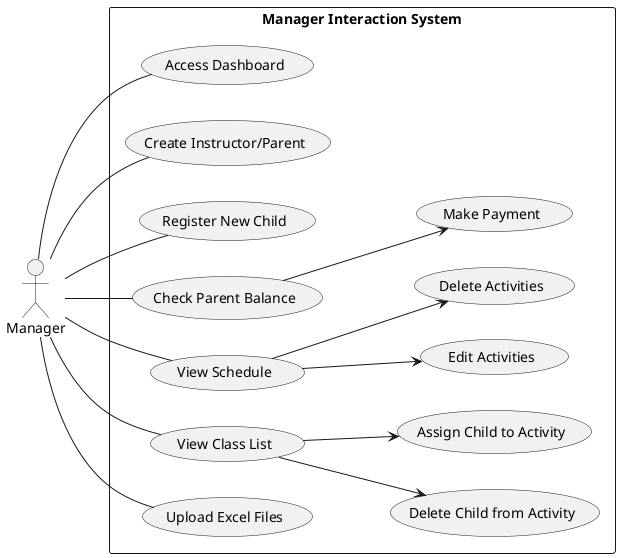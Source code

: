 //alexis sutch

@startuml
left to right direction
actor "Manager" as M
rectangle "Manager Interaction System" {
  (Access Dashboard) as UC1
  (Create Instructor/Parent) as UC2
  (Register New Child) as UC3
  (Check Parent Balance) as UC4
  (Make Payment) as UC5
  (View Schedule) as UC6
  (Edit Activities) as UC7
  (Delete Activities) as UC8
  (View Class List) as UC9
  (Delete Child from Activity) as UC10
  (Assign Child to Activity) as UC11
  (Upload Excel Files) as UC12
}

M -- UC1
M -- UC2
M -- UC3
M -- UC4
UC4 --> UC5
M -- UC6
UC6 --> UC7
UC6 --> UC8
M -- UC9
UC9 --> UC10
UC9 --> UC11
M -- UC12
@enduml